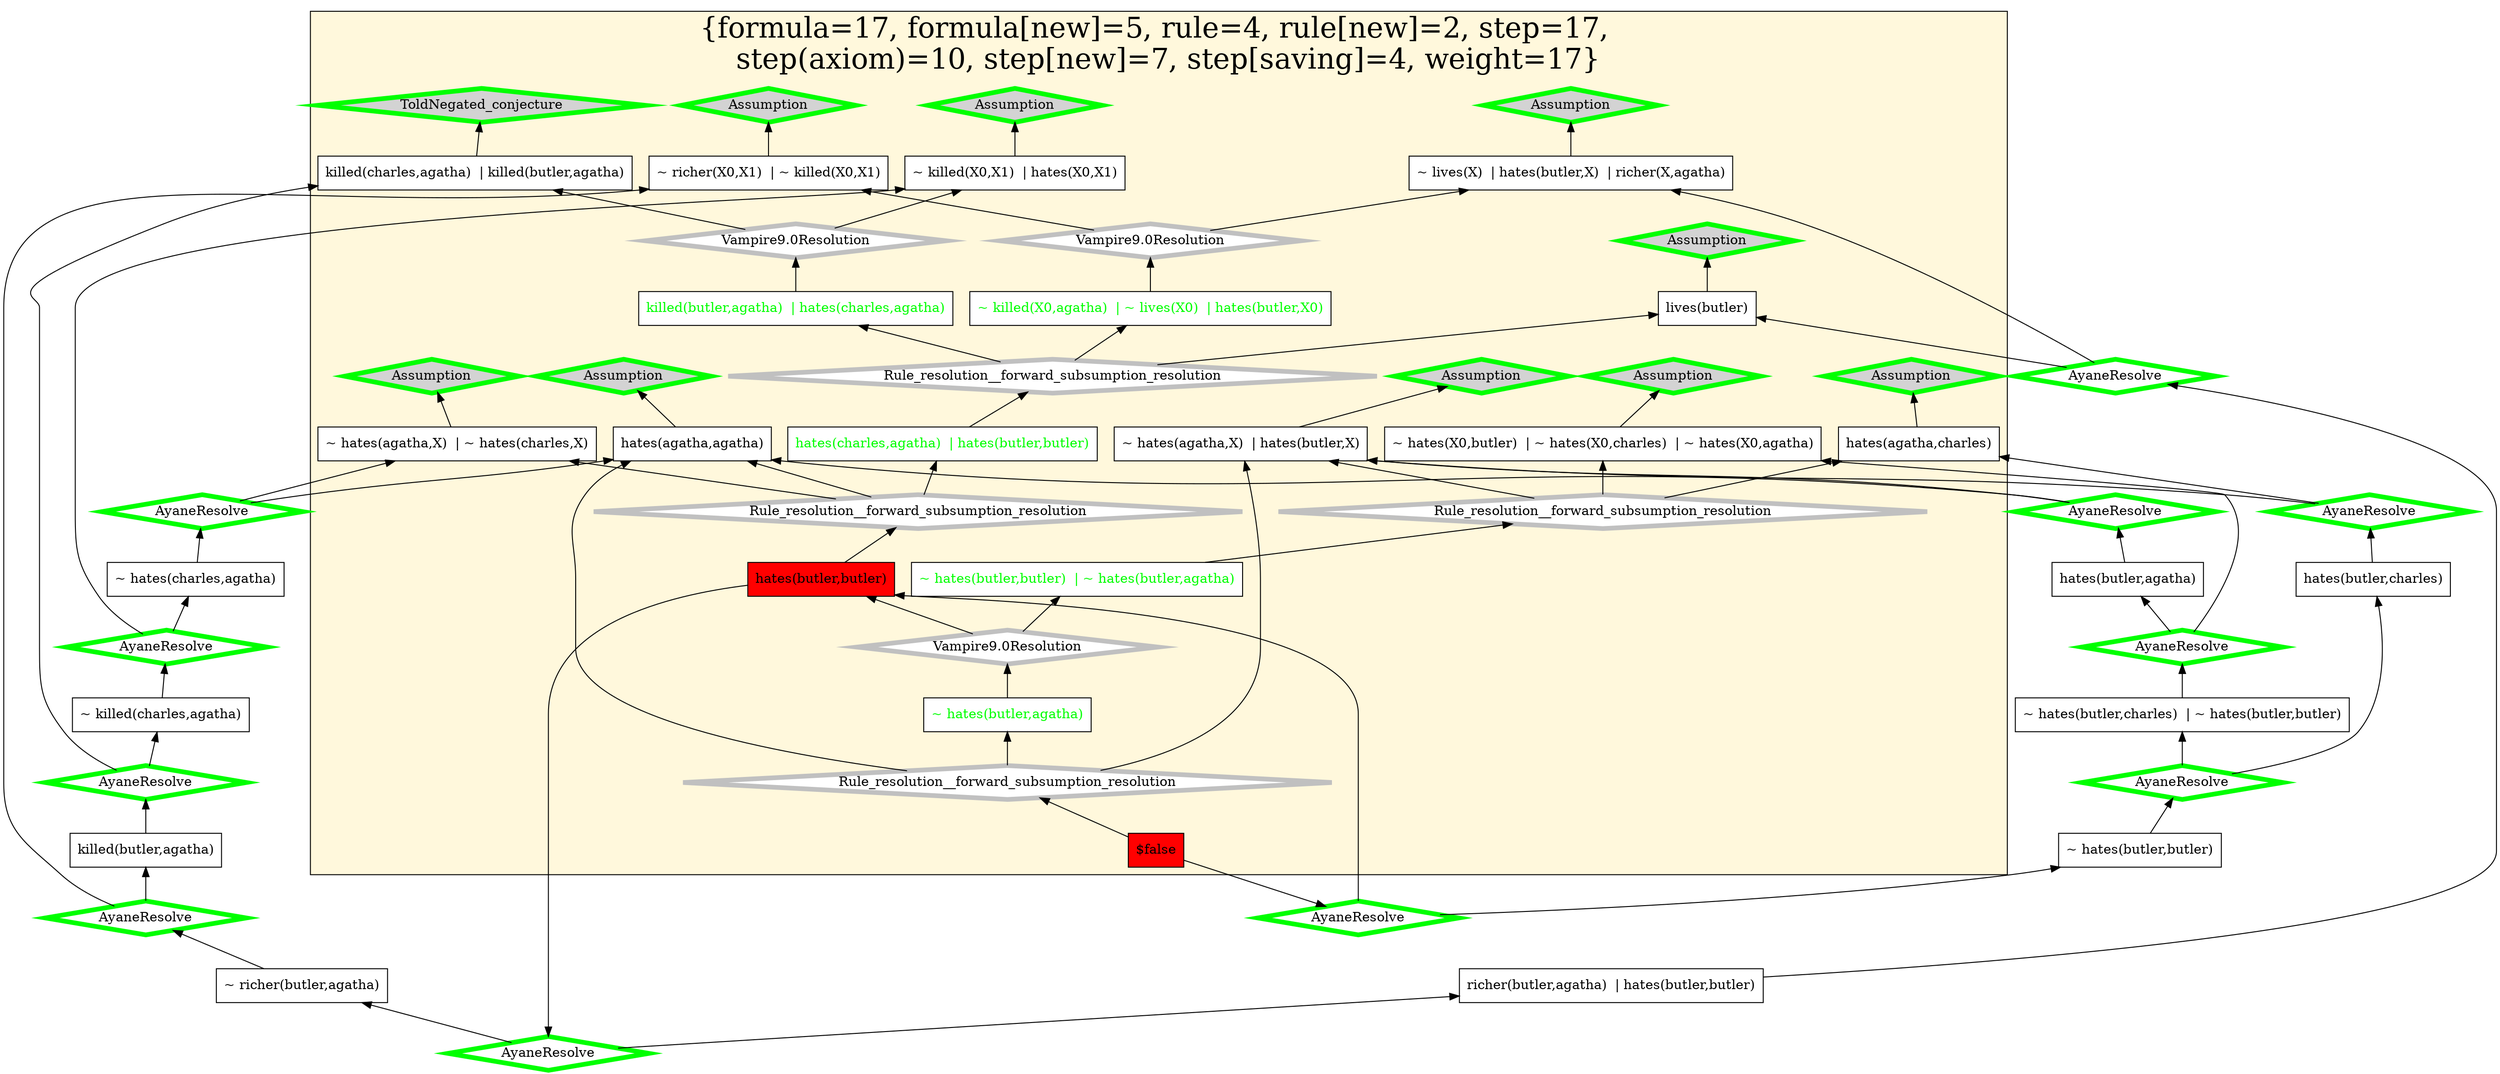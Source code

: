 digraph g 
{ rankdir=BT;
   
  "x_129" [ fontcolor="green" URL="http://inference-web.org/proofs/tptp/Solutions/PUZ/PUZ001-1/Vampire---9.0/answer.owl#ns_31_conclusion" color="black" shape="box" label="killed(butler,agatha)  | hates(charles,agatha)" fillcolor="white" style="filled"  ];
  "x_196" [ URL="http://inference-web.org/proofs/tptp/Solutions/PUZ/PUZ001-1/Vampire---9.0/answer.owl#ns_11_conclusion" color="black" shape="box" label="~ lives(X0)  | richer(X0,agatha)  | hates(butler,X0)" fillcolor="white" style="filled"  ];
  "x_189" [ URL="http://inference-web.org/proofs/tptp/Solutions/PUZ/PUZ001-1/Vampire---9.0/answer.owl#ns_7_conclusion" color="black" shape="box" label="hates(agatha,agatha)" fillcolor="white" style="filled"  ];
  "x_98" [ URL="http://inference-web.org/proofs/tptp/Solutions/PUZ/PUZ001-1/Vampire---9.0/answer.owl#ns_10_conclusion" color="black" shape="box" label="~ hates(agatha,X0)  | hates(butler,X0)" fillcolor="white" style="filled"  ];
  "x_105" [ URL="http://inference-web.org/proofs/tptp/Solutions/PUZ/PUZ001-1/Vampire---9.0/answer.owl#ns_14_conclusion" color="black" shape="box" label="~ hates(charles,X0)  | ~ hates(agatha,X0)" fillcolor="white" style="filled"  ];
  "x_102" [ URL="http://inference-web.org/proofs/tptp/Solutions/PUZ/PUZ001-1/Ayane---1.1/answer.owl#ns_13_conclusion" color="black" shape="box" label="~ hates(charles,agatha)" fillcolor="white" style="filled"  ];
  "x_190" [ URL="http://inference-web.org/proofs/tptp/Solutions/PUZ/PUZ001-1/Ayane---1.1/answer.owl#ns_22_conclusion" color="black" shape="box" label="richer(butler,agatha)  | hates(butler,butler)" fillcolor="white" style="filled"  ];
  "x_133" [ URL="http://inference-web.org/proofs/tptp/Solutions/PUZ/PUZ001-1/Ayane---1.1/answer.owl#ns_butler_conclusion" color="black" shape="box" label="lives(butler)" fillcolor="white" style="filled"  ];
  "x_143" [ URL="http://inference-web.org/proofs/tptp/Solutions/PUZ/PUZ001-1/Ayane---1.1/answer.owl#ns_no_one_hates_everyone_conclusion" color="black" shape="box" label="~ hates(X,agatha)  | ~ hates(X,butler)  | ~ hates(X,charles)" fillcolor="white" style="filled"  ];
  "x_153" [ URL="http://inference-web.org/proofs/tptp/Solutions/PUZ/PUZ001-1/Ayane---1.1/answer.owl#ns_killer_hates_victim_conclusion" color="black" shape="box" label="~ killed(X,Y)  | hates(X,Y)" fillcolor="white" style="filled"  ];
  "x_133" [ URL="http://inference-web.org/proofs/tptp/Solutions/PUZ/PUZ001-1/Vampire---9.0/answer.owl#ns_2_conclusion" color="black" shape="box" label="lives(butler)" fillcolor="white" style="filled"  ];
  "x_122" [ URL="http://inference-web.org/proofs/tptp/Solutions/PUZ/PUZ001-1/Vampire---9.0/answer.owl#ns_8_conclusion" color="black" shape="box" label="hates(agatha,charles)" fillcolor="white" style="filled"  ];
  "x_167" [ fontcolor="green" URL="http://inference-web.org/proofs/tptp/Solutions/PUZ/PUZ001-1/Vampire---9.0/answer.owl#ns_29_conclusion" color="black" shape="box" label="~ hates(butler,butler)  | ~ hates(butler,agatha)" fillcolor="white" style="filled"  ];
  "x_104" [ URL="http://inference-web.org/proofs/tptp/Solutions/PUZ/PUZ001-1/Ayane---1.1/answer.owl#ns_26_conclusion" color="black" shape="box" label="~ hates(butler,charles)  | ~ hates(butler,butler)" fillcolor="white" style="filled"  ];
  "x_137" [ URL="http://inference-web.org/proofs/tptp/Solutions/PUZ/PUZ001-1/Ayane---1.1/answer.owl#ns_poorer_killer_conclusion" color="black" shape="box" label="~ killed(X,Y)  | ~ richer(X,Y)" fillcolor="white" style="filled"  ];
  "x_105" [ URL="http://inference-web.org/proofs/tptp/Solutions/PUZ/PUZ001-1/Ayane---1.1/answer.owl#ns_different_hates_conclusion" color="black" shape="box" label="~ hates(agatha,X)  | ~ hates(charles,X)" fillcolor="white" style="filled"  ];
  "x_106" [ URL="http://inference-web.org/proofs/tptp/Solutions/PUZ/PUZ001-1/Ayane---1.1/answer.owl#ns_23_conclusion" color="black" shape="box" label="hates(butler,butler)" fillcolor="red" style="filled"  ];
  "x_192" [ URL="http://inference-web.org/proofs/tptp/Solutions/PUZ/PUZ001-1/Ayane---1.1/answer.owl#ns_28_conclusion" color="black" shape="box" label="$false" fillcolor="red" style="filled"  ];
  "x_140" [ URL="http://inference-web.org/proofs/tptp/Solutions/PUZ/PUZ001-1/Ayane---1.1/answer.owl#ns_20_conclusion" color="black" shape="box" label="~ richer(butler,agatha)" fillcolor="white" style="filled"  ];
  "x_141" [ fontcolor="green" URL="http://inference-web.org/proofs/tptp/Solutions/PUZ/PUZ001-1/Vampire---9.0/answer.owl#ns_17_conclusion" color="black" shape="box" label="~ killed(X0,agatha)  | ~ lives(X0)  | hates(butler,X0)" fillcolor="white" style="filled"  ];
  "x_109" [ URL="http://inference-web.org/proofs/tptp/Solutions/PUZ/PUZ001-1/Ayane---1.1/answer.owl#ns_18_conclusion" color="black" shape="box" label="killed(butler,agatha)" fillcolor="white" style="filled"  ];
  "x_171" [ URL="http://inference-web.org/proofs/tptp/Solutions/PUZ/PUZ001-1/Ayane---1.1/answer.owl#ns_15_conclusion" color="black" shape="box" label="hates(butler,charles)" fillcolor="white" style="filled"  ];
  "x_143" [ URL="http://inference-web.org/proofs/tptp/Solutions/PUZ/PUZ001-1/Vampire---9.0/answer.owl#ns_15_conclusion" color="black" shape="box" label="~ hates(X0,butler)  | ~ hates(X0,charles)  | ~ hates(X0,agatha)" fillcolor="white" style="filled"  ];
  "x_106" [ URL="http://inference-web.org/proofs/tptp/Solutions/PUZ/PUZ001-1/Vampire---9.0/answer.owl#ns_37_conclusion" color="black" shape="box" label="hates(butler,butler)" fillcolor="red" style="filled"  ];
  "x_137" [ URL="http://inference-web.org/proofs/tptp/Solutions/PUZ/PUZ001-1/Vampire---9.0/answer.owl#ns_13_conclusion" color="black" shape="box" label="~ richer(X0,X1)  | ~ killed(X0,X1)" fillcolor="white" style="filled"  ];
  "x_196" [ URL="http://inference-web.org/proofs/tptp/Solutions/PUZ/PUZ001-1/Ayane---1.1/answer.owl#ns_butler_hates_poor_conclusion" color="black" shape="box" label="~ lives(X)  | hates(butler,X)  | richer(X,agatha)" fillcolor="white" style="filled"  ];
  "x_138" [ URL="http://inference-web.org/proofs/tptp/Solutions/PUZ/PUZ001-1/Ayane---1.1/answer.owl#ns_prove_neither_charles_nor_butler_did_it_conclusion" color="black" shape="box" label="killed(butler,agatha)  | killed(charles,agatha)" fillcolor="white" style="filled"  ];
  "x_119" [ fontcolor="green" URL="http://inference-web.org/proofs/tptp/Solutions/PUZ/PUZ001-1/Vampire---9.0/answer.owl#ns_35_conclusion" color="black" shape="box" label="hates(charles,agatha)  | hates(butler,butler)" fillcolor="white" style="filled"  ];
  "x_189" [ URL="http://inference-web.org/proofs/tptp/Solutions/PUZ/PUZ001-1/Ayane---1.1/answer.owl#ns_agatha_hates_agatha_conclusion" color="black" shape="box" label="hates(agatha,agatha)" fillcolor="white" style="filled"  ];
  "x_120" [ URL="http://inference-web.org/proofs/tptp/Solutions/PUZ/PUZ001-1/Ayane---1.1/answer.owl#ns_27_conclusion" color="black" shape="box" label="~ hates(butler,butler)" fillcolor="white" style="filled"  ];
  "x_122" [ URL="http://inference-web.org/proofs/tptp/Solutions/PUZ/PUZ001-1/Ayane---1.1/answer.owl#ns_agatha_hates_charles_conclusion" color="black" shape="box" label="hates(agatha,charles)" fillcolor="white" style="filled"  ];
  "x_149" [ URL="http://inference-web.org/proofs/tptp/Solutions/PUZ/PUZ001-1/Ayane---1.1/answer.owl#ns_16_conclusion" color="black" shape="box" label="~ killed(charles,agatha)" fillcolor="white" style="filled"  ];
  "x_153" [ URL="http://inference-web.org/proofs/tptp/Solutions/PUZ/PUZ001-1/Vampire---9.0/answer.owl#ns_9_conclusion" color="black" shape="box" label="~ killed(X0,X1)  | hates(X0,X1)" fillcolor="white" style="filled"  ];
  "x_192" [ URL="http://inference-web.org/proofs/tptp/Solutions/PUZ/PUZ001-1/Vampire---9.0/answer.owl#ns_39_conclusion" color="black" shape="box" label="$false" fillcolor="red" style="filled"  ];
  "x_181" [ fontcolor="green" URL="http://inference-web.org/proofs/tptp/Solutions/PUZ/PUZ001-1/Vampire---9.0/answer.owl#ns_38_conclusion" color="black" shape="box" label="~ hates(butler,agatha)" fillcolor="white" style="filled"  ];
  "x_182" [ URL="http://inference-web.org/proofs/tptp/Solutions/PUZ/PUZ001-1/Ayane---1.1/answer.owl#ns_14_conclusion" color="black" shape="box" label="hates(butler,agatha)" fillcolor="white" style="filled"  ];
  "x_98" [ URL="http://inference-web.org/proofs/tptp/Solutions/PUZ/PUZ001-1/Ayane---1.1/answer.owl#ns_same_hates_conclusion" color="black" shape="box" label="~ hates(agatha,X)  | hates(butler,X)" fillcolor="white" style="filled"  ];
  "x_138" [ URL="http://inference-web.org/proofs/tptp/Solutions/PUZ/PUZ001-1/Vampire---9.0/answer.owl#ns_16_conclusion" color="black" shape="box" label="killed(charles,agatha)  | killed(butler,agatha)" fillcolor="white" style="filled"  ];
  "-730878d3:1242cd2a1f5:-7e37" [ URL="http://browser.inference-web.org/iwbrowser/BrowseNodeSet?url=http%3A%2F%2Finference-web.org%2Fproofs%2Ftptp%2FSolutions%2FPUZ%2FPUZ001-1%2FAyane---1.1%2Fanswer.owl%23ns_poorer_killer" color="green" shape="diamond" label="Assumption" fillcolor="lightgrey" style="filled" penwidth="5"  ];
  "x_137" -> "-730878d3:1242cd2a1f5:-7e37";
  "-730878d3:1242cd2a1f5:-7df6" [ URL="http://browser.inference-web.org/iwbrowser/BrowseNodeSet?url=http%3A%2F%2Finference-web.org%2Fproofs%2Ftptp%2FSolutions%2FPUZ%2FPUZ001-1%2FVampire---9.0%2Fanswer.owl%23ns_37" color="grey" shape="diamond" label="Rule_resolution__forward_subsumption_resolution" fillcolor="white" style="filled" penwidth="5"  ];
  "x_106" -> "-730878d3:1242cd2a1f5:-7df6";
  "-730878d3:1242cd2a1f5:-7df6" -> "x_105";
  "-730878d3:1242cd2a1f5:-7df6" -> "x_119";
  "-730878d3:1242cd2a1f5:-7df6" -> "x_189";
  "-730878d3:1242cd2a1f5:-7e40" [ URL="http://browser.inference-web.org/iwbrowser/BrowseNodeSet?url=http%3A%2F%2Finference-web.org%2Fproofs%2Ftptp%2FSolutions%2FPUZ%2FPUZ001-1%2FAyane---1.1%2Fanswer.owl%23answer" color="green" shape="diamond" label="AyaneResolve" fillcolor="white" style="filled" penwidth="5"  ];
  "x_192" -> "-730878d3:1242cd2a1f5:-7e40";
  "-730878d3:1242cd2a1f5:-7e40" -> "x_106";
  "-730878d3:1242cd2a1f5:-7e40" -> "x_120";
  "-730878d3:1242cd2a1f5:-7dcd" [ URL="http://browser.inference-web.org/iwbrowser/BrowseNodeSet?url=http%3A%2F%2Finference-web.org%2Fproofs%2Ftptp%2FSolutions%2FPUZ%2FPUZ001-1%2FVampire---9.0%2Fanswer.owl%23ns_29" color="grey" shape="diamond" label="Rule_resolution__forward_subsumption_resolution" fillcolor="white" style="filled" penwidth="5"  ];
  "x_167" -> "-730878d3:1242cd2a1f5:-7dcd";
  "-730878d3:1242cd2a1f5:-7dcd" -> "x_98";
  "-730878d3:1242cd2a1f5:-7dcd" -> "x_122";
  "-730878d3:1242cd2a1f5:-7dcd" -> "x_143";
  "-730878d3:1242cd2a1f5:-7e25" [ URL="http://browser.inference-web.org/iwbrowser/BrowseNodeSet?url=http%3A%2F%2Finference-web.org%2Fproofs%2Ftptp%2FSolutions%2FPUZ%2FPUZ001-1%2FAyane---1.1%2Fanswer.owl%23ns_different_hates" color="green" shape="diamond" label="Assumption" fillcolor="lightgrey" style="filled" penwidth="5"  ];
  "x_105" -> "-730878d3:1242cd2a1f5:-7e25";
  "-730878d3:1242cd2a1f5:-7e2e" [ URL="http://browser.inference-web.org/iwbrowser/BrowseNodeSet?url=http%3A%2F%2Finference-web.org%2Fproofs%2Ftptp%2FSolutions%2FPUZ%2FPUZ001-1%2FAyane---1.1%2Fanswer.owl%23ns_16" color="green" shape="diamond" label="AyaneResolve" fillcolor="white" style="filled" penwidth="5"  ];
  "x_149" -> "-730878d3:1242cd2a1f5:-7e2e";
  "-730878d3:1242cd2a1f5:-7e2e" -> "x_102";
  "-730878d3:1242cd2a1f5:-7e2e" -> "x_153";
  "-730878d3:1242cd2a1f5:-7e31" [ URL="http://browser.inference-web.org/iwbrowser/BrowseNodeSet?url=http%3A%2F%2Finference-web.org%2Fproofs%2Ftptp%2FSolutions%2FPUZ%2FPUZ001-1%2FAyane---1.1%2Fanswer.owl%23ns_prove_neither_charles_nor_butler_did_it" color="green" shape="diamond" label="ToldNegated_conjecture" fillcolor="lightgrey" style="filled" penwidth="5"  ];
  "x_138" -> "-730878d3:1242cd2a1f5:-7e31";
  "-730878d3:1242cd2a1f5:-7e13" [ URL="http://browser.inference-web.org/iwbrowser/BrowseNodeSet?url=http%3A%2F%2Finference-web.org%2Fproofs%2Ftptp%2FSolutions%2FPUZ%2FPUZ001-1%2FAyane---1.1%2Fanswer.owl%23ns_15" color="green" shape="diamond" label="AyaneResolve" fillcolor="white" style="filled" penwidth="5"  ];
  "x_171" -> "-730878d3:1242cd2a1f5:-7e13";
  "-730878d3:1242cd2a1f5:-7e13" -> "x_98";
  "-730878d3:1242cd2a1f5:-7e13" -> "x_122";
  "-730878d3:1242cd2a1f5:-7e1f" [ URL="http://browser.inference-web.org/iwbrowser/BrowseNodeSet?url=http%3A%2F%2Finference-web.org%2Fproofs%2Ftptp%2FSolutions%2FPUZ%2FPUZ001-1%2FAyane---1.1%2Fanswer.owl%23ns_22" color="green" shape="diamond" label="AyaneResolve" fillcolor="white" style="filled" penwidth="5"  ];
  "x_190" -> "-730878d3:1242cd2a1f5:-7e1f";
  "-730878d3:1242cd2a1f5:-7e1f" -> "x_133";
  "-730878d3:1242cd2a1f5:-7e1f" -> "x_196";
  "-730878d3:1242cd2a1f5:-7e01" [ URL="http://browser.inference-web.org/iwbrowser/BrowseNodeSet?url=http%3A%2F%2Finference-web.org%2Fproofs%2Ftptp%2FSolutions%2FPUZ%2FPUZ001-1%2FVampire---9.0%2Fanswer.owl%23answer" color="grey" shape="diamond" label="Rule_resolution__forward_subsumption_resolution" fillcolor="white" style="filled" penwidth="5"  ];
  "x_192" -> "-730878d3:1242cd2a1f5:-7e01";
  "-730878d3:1242cd2a1f5:-7e01" -> "x_98";
  "-730878d3:1242cd2a1f5:-7e01" -> "x_181";
  "-730878d3:1242cd2a1f5:-7e01" -> "x_189";
  "-730878d3:1242cd2a1f5:-7e3a" [ URL="http://browser.inference-web.org/iwbrowser/BrowseNodeSet?url=http%3A%2F%2Finference-web.org%2Fproofs%2Ftptp%2FSolutions%2FPUZ%2FPUZ001-1%2FAyane---1.1%2Fanswer.owl%23ns_20" color="green" shape="diamond" label="AyaneResolve" fillcolor="white" style="filled" penwidth="5"  ];
  "x_140" -> "-730878d3:1242cd2a1f5:-7e3a";
  "-730878d3:1242cd2a1f5:-7e3a" -> "x_109";
  "-730878d3:1242cd2a1f5:-7e3a" -> "x_137";
  "-730878d3:1242cd2a1f5:-7e0d" [ URL="http://browser.inference-web.org/iwbrowser/BrowseNodeSet?url=http%3A%2F%2Finference-web.org%2Fproofs%2Ftptp%2FSolutions%2FPUZ%2FPUZ001-1%2FAyane---1.1%2Fanswer.owl%23ns_same_hates" color="green" shape="diamond" label="Assumption" fillcolor="lightgrey" style="filled" penwidth="5"  ];
  "x_98" -> "-730878d3:1242cd2a1f5:-7e0d";
  "-730878d3:1242cd2a1f5:-7e07" [ URL="http://browser.inference-web.org/iwbrowser/BrowseNodeSet?url=http%3A%2F%2Finference-web.org%2Fproofs%2Ftptp%2FSolutions%2FPUZ%2FPUZ001-1%2FAyane---1.1%2Fanswer.owl%23ns_no_one_hates_everyone" color="green" shape="diamond" label="Assumption" fillcolor="lightgrey" style="filled" penwidth="5"  ];
  "x_143" -> "-730878d3:1242cd2a1f5:-7e07";
  "-730878d3:1242cd2a1f5:-7e10" [ URL="http://browser.inference-web.org/iwbrowser/BrowseNodeSet?url=http%3A%2F%2Finference-web.org%2Fproofs%2Ftptp%2FSolutions%2FPUZ%2FPUZ001-1%2FAyane---1.1%2Fanswer.owl%23ns_agatha_hates_charles" color="green" shape="diamond" label="Assumption" fillcolor="lightgrey" style="filled" penwidth="5"  ];
  "x_122" -> "-730878d3:1242cd2a1f5:-7e10";
  "-730878d3:1242cd2a1f5:-7df9" [ URL="http://browser.inference-web.org/iwbrowser/BrowseNodeSet?url=http%3A%2F%2Finference-web.org%2Fproofs%2Ftptp%2FSolutions%2FPUZ%2FPUZ001-1%2FVampire---9.0%2Fanswer.owl%23ns_38" color="grey" shape="diamond" label="Vampire9.0Resolution" fillcolor="white" style="filled" penwidth="5"  ];
  "x_181" -> "-730878d3:1242cd2a1f5:-7df9";
  "-730878d3:1242cd2a1f5:-7df9" -> "x_106";
  "-730878d3:1242cd2a1f5:-7df9" -> "x_167";
  "-730878d3:1242cd2a1f5:-7e28" [ URL="http://browser.inference-web.org/iwbrowser/BrowseNodeSet?url=http%3A%2F%2Finference-web.org%2Fproofs%2Ftptp%2FSolutions%2FPUZ%2FPUZ001-1%2FAyane---1.1%2Fanswer.owl%23ns_13" color="green" shape="diamond" label="AyaneResolve" fillcolor="white" style="filled" penwidth="5"  ];
  "x_102" -> "-730878d3:1242cd2a1f5:-7e28";
  "-730878d3:1242cd2a1f5:-7e28" -> "x_105";
  "-730878d3:1242cd2a1f5:-7e28" -> "x_189";
  "-730878d3:1242cd2a1f5:-7e19" [ URL="http://browser.inference-web.org/iwbrowser/BrowseNodeSet?url=http%3A%2F%2Finference-web.org%2Fproofs%2Ftptp%2FSolutions%2FPUZ%2FPUZ001-1%2FAyane---1.1%2Fanswer.owl%23ns_butler_hates_poor" color="green" shape="diamond" label="Assumption" fillcolor="lightgrey" style="filled" penwidth="5"  ];
  "x_196" -> "-730878d3:1242cd2a1f5:-7e19";
  "-730878d3:1242cd2a1f5:-7e22" [ URL="http://browser.inference-web.org/iwbrowser/BrowseNodeSet?url=http%3A%2F%2Finference-web.org%2Fproofs%2Ftptp%2FSolutions%2FPUZ%2FPUZ001-1%2FAyane---1.1%2Fanswer.owl%23ns_agatha_hates_agatha" color="green" shape="diamond" label="Assumption" fillcolor="lightgrey" style="filled" penwidth="5"  ];
  "x_189" -> "-730878d3:1242cd2a1f5:-7e22";
  "-730878d3:1242cd2a1f5:-7e2b" [ URL="http://browser.inference-web.org/iwbrowser/BrowseNodeSet?url=http%3A%2F%2Finference-web.org%2Fproofs%2Ftptp%2FSolutions%2FPUZ%2FPUZ001-1%2FAyane---1.1%2Fanswer.owl%23ns_killer_hates_victim" color="green" shape="diamond" label="Assumption" fillcolor="lightgrey" style="filled" penwidth="5"  ];
  "x_153" -> "-730878d3:1242cd2a1f5:-7e2b";
  "-730878d3:1242cd2a1f5:-7e1c" [ URL="http://browser.inference-web.org/iwbrowser/BrowseNodeSet?url=http%3A%2F%2Finference-web.org%2Fproofs%2Ftptp%2FSolutions%2FPUZ%2FPUZ001-1%2FAyane---1.1%2Fanswer.owl%23ns_butler" color="green" shape="diamond" label="Assumption" fillcolor="lightgrey" style="filled" penwidth="5"  ];
  "x_133" -> "-730878d3:1242cd2a1f5:-7e1c";
  "-730878d3:1242cd2a1f5:-7e04" [ URL="http://browser.inference-web.org/iwbrowser/BrowseNodeSet?url=http%3A%2F%2Finference-web.org%2Fproofs%2Ftptp%2FSolutions%2FPUZ%2FPUZ001-1%2FAyane---1.1%2Fanswer.owl%23ns_14" color="green" shape="diamond" label="AyaneResolve" fillcolor="white" style="filled" penwidth="5"  ];
  "x_182" -> "-730878d3:1242cd2a1f5:-7e04";
  "-730878d3:1242cd2a1f5:-7e04" -> "x_98";
  "-730878d3:1242cd2a1f5:-7e04" -> "x_189";
  "-730878d3:1242cd2a1f5:-7df2" [ URL="http://browser.inference-web.org/iwbrowser/BrowseNodeSet?url=http%3A%2F%2Finference-web.org%2Fproofs%2Ftptp%2FSolutions%2FPUZ%2FPUZ001-1%2FVampire---9.0%2Fanswer.owl%23ns_35" color="grey" shape="diamond" label="Rule_resolution__forward_subsumption_resolution" fillcolor="white" style="filled" penwidth="5"  ];
  "x_119" -> "-730878d3:1242cd2a1f5:-7df2";
  "-730878d3:1242cd2a1f5:-7df2" -> "x_129";
  "-730878d3:1242cd2a1f5:-7df2" -> "x_133";
  "-730878d3:1242cd2a1f5:-7df2" -> "x_141";
  "-730878d3:1242cd2a1f5:-7de3" [ URL="http://browser.inference-web.org/iwbrowser/BrowseNodeSet?url=http%3A%2F%2Finference-web.org%2Fproofs%2Ftptp%2FSolutions%2FPUZ%2FPUZ001-1%2FVampire---9.0%2Fanswer.owl%23ns_17" color="grey" shape="diamond" label="Vampire9.0Resolution" fillcolor="white" style="filled" penwidth="5"  ];
  "x_141" -> "-730878d3:1242cd2a1f5:-7de3";
  "-730878d3:1242cd2a1f5:-7de3" -> "x_137";
  "-730878d3:1242cd2a1f5:-7de3" -> "x_196";
  "-730878d3:1242cd2a1f5:-7e3d" [ URL="http://browser.inference-web.org/iwbrowser/BrowseNodeSet?url=http%3A%2F%2Finference-web.org%2Fproofs%2Ftptp%2FSolutions%2FPUZ%2FPUZ001-1%2FAyane---1.1%2Fanswer.owl%23ns_23" color="green" shape="diamond" label="AyaneResolve" fillcolor="white" style="filled" penwidth="5"  ];
  "x_106" -> "-730878d3:1242cd2a1f5:-7e3d";
  "-730878d3:1242cd2a1f5:-7e3d" -> "x_140";
  "-730878d3:1242cd2a1f5:-7e3d" -> "x_190";
  "-730878d3:1242cd2a1f5:-7e0a" [ URL="http://browser.inference-web.org/iwbrowser/BrowseNodeSet?url=http%3A%2F%2Finference-web.org%2Fproofs%2Ftptp%2FSolutions%2FPUZ%2FPUZ001-1%2FAyane---1.1%2Fanswer.owl%23ns_26" color="green" shape="diamond" label="AyaneResolve" fillcolor="white" style="filled" penwidth="5"  ];
  "x_104" -> "-730878d3:1242cd2a1f5:-7e0a";
  "-730878d3:1242cd2a1f5:-7e0a" -> "x_143";
  "-730878d3:1242cd2a1f5:-7e0a" -> "x_182";
  "-730878d3:1242cd2a1f5:-7e34" [ URL="http://browser.inference-web.org/iwbrowser/BrowseNodeSet?url=http%3A%2F%2Finference-web.org%2Fproofs%2Ftptp%2FSolutions%2FPUZ%2FPUZ001-1%2FAyane---1.1%2Fanswer.owl%23ns_18" color="green" shape="diamond" label="AyaneResolve" fillcolor="white" style="filled" penwidth="5"  ];
  "x_109" -> "-730878d3:1242cd2a1f5:-7e34";
  "-730878d3:1242cd2a1f5:-7e34" -> "x_138";
  "-730878d3:1242cd2a1f5:-7e34" -> "x_149";
  "-730878d3:1242cd2a1f5:-7e16" [ URL="http://browser.inference-web.org/iwbrowser/BrowseNodeSet?url=http%3A%2F%2Finference-web.org%2Fproofs%2Ftptp%2FSolutions%2FPUZ%2FPUZ001-1%2FAyane---1.1%2Fanswer.owl%23ns_27" color="green" shape="diamond" label="AyaneResolve" fillcolor="white" style="filled" penwidth="5"  ];
  "x_120" -> "-730878d3:1242cd2a1f5:-7e16";
  "-730878d3:1242cd2a1f5:-7e16" -> "x_104";
  "-730878d3:1242cd2a1f5:-7e16" -> "x_171";
  "-730878d3:1242cd2a1f5:-7dee" [ URL="http://browser.inference-web.org/iwbrowser/BrowseNodeSet?url=http%3A%2F%2Finference-web.org%2Fproofs%2Ftptp%2FSolutions%2FPUZ%2FPUZ001-1%2FVampire---9.0%2Fanswer.owl%23ns_31" color="grey" shape="diamond" label="Vampire9.0Resolution" fillcolor="white" style="filled" penwidth="5"  ];
  "x_129" -> "-730878d3:1242cd2a1f5:-7dee";
  "-730878d3:1242cd2a1f5:-7dee" -> "x_138";
  "-730878d3:1242cd2a1f5:-7dee" -> "x_153";
  
 subgraph cluster_opt 
{ labelloc=b label="{formula=17, formula[new]=5, rule=4, rule[new]=2, step=17, \n  step(axiom)=10, step[new]=7, step[saving]=4, weight=17}" 
 fontsize=30 fillcolor=cornsilk style=filled 
  x_137 ; x_138 ; x_98 ; x_141 ; x_143 ; x_129 ; x_196 ; x_106 ; x_167 ; x_133 ; x_192 ; x_105 ; x_119 ; x_153 ; x_189 ; x_122 ; x_181 ; "-730878d3:1242cd2a1f5:-7e07" ;
 "-730878d3:1242cd2a1f5:-7e37" ;
 "-730878d3:1242cd2a1f5:-7df6" ;
 "-730878d3:1242cd2a1f5:-7e10" ;
 "-730878d3:1242cd2a1f5:-7df9" ;
 "-730878d3:1242cd2a1f5:-7e19" ;
 "-730878d3:1242cd2a1f5:-7dcd" ;
 "-730878d3:1242cd2a1f5:-7e25" ;
 "-730878d3:1242cd2a1f5:-7e2b" ;
 "-730878d3:1242cd2a1f5:-7e31" ;
 "-730878d3:1242cd2a1f5:-7e22" ;
 "-730878d3:1242cd2a1f5:-7e1c" ;
 "-730878d3:1242cd2a1f5:-7df2" ;
 "-730878d3:1242cd2a1f5:-7de3" ;
 "-730878d3:1242cd2a1f5:-7e01" ;
 "-730878d3:1242cd2a1f5:-7e0d" ;
 "-730878d3:1242cd2a1f5:-7dee" ;
 
}
 
}
